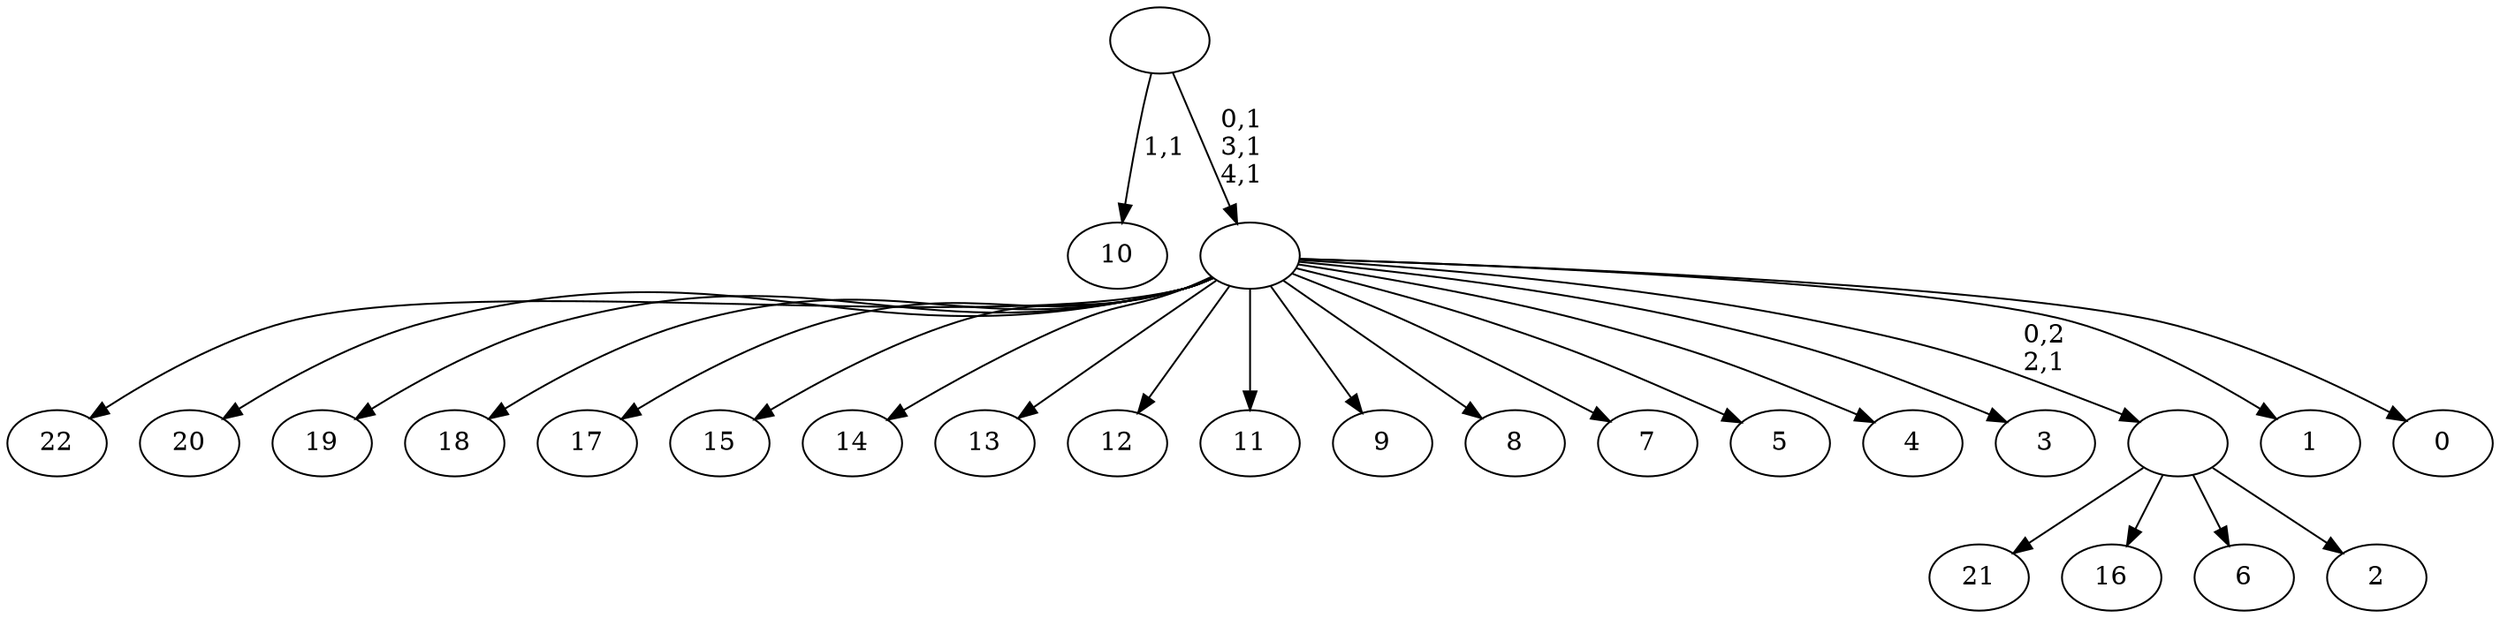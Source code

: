 digraph T {
	28 [label="22"]
	27 [label="21"]
	26 [label="20"]
	25 [label="19"]
	24 [label="18"]
	23 [label="17"]
	22 [label="16"]
	21 [label="15"]
	20 [label="14"]
	19 [label="13"]
	18 [label="12"]
	17 [label="11"]
	16 [label="10"]
	14 [label="9"]
	13 [label="8"]
	12 [label="7"]
	11 [label="6"]
	10 [label="5"]
	9 [label="4"]
	8 [label="3"]
	7 [label="2"]
	6 [label=""]
	5 [label="1"]
	4 [label="0"]
	3 [label=""]
	0 [label=""]
	6 -> 27 [label=""]
	6 -> 22 [label=""]
	6 -> 11 [label=""]
	6 -> 7 [label=""]
	3 -> 28 [label=""]
	3 -> 26 [label=""]
	3 -> 25 [label=""]
	3 -> 24 [label=""]
	3 -> 23 [label=""]
	3 -> 21 [label=""]
	3 -> 20 [label=""]
	3 -> 19 [label=""]
	3 -> 18 [label=""]
	3 -> 17 [label=""]
	3 -> 14 [label=""]
	3 -> 13 [label=""]
	3 -> 12 [label=""]
	3 -> 10 [label=""]
	3 -> 9 [label=""]
	3 -> 8 [label=""]
	3 -> 6 [label="0,2\n2,1"]
	3 -> 5 [label=""]
	3 -> 4 [label=""]
	0 -> 3 [label="0,1\n3,1\n4,1"]
	0 -> 16 [label="1,1"]
}
